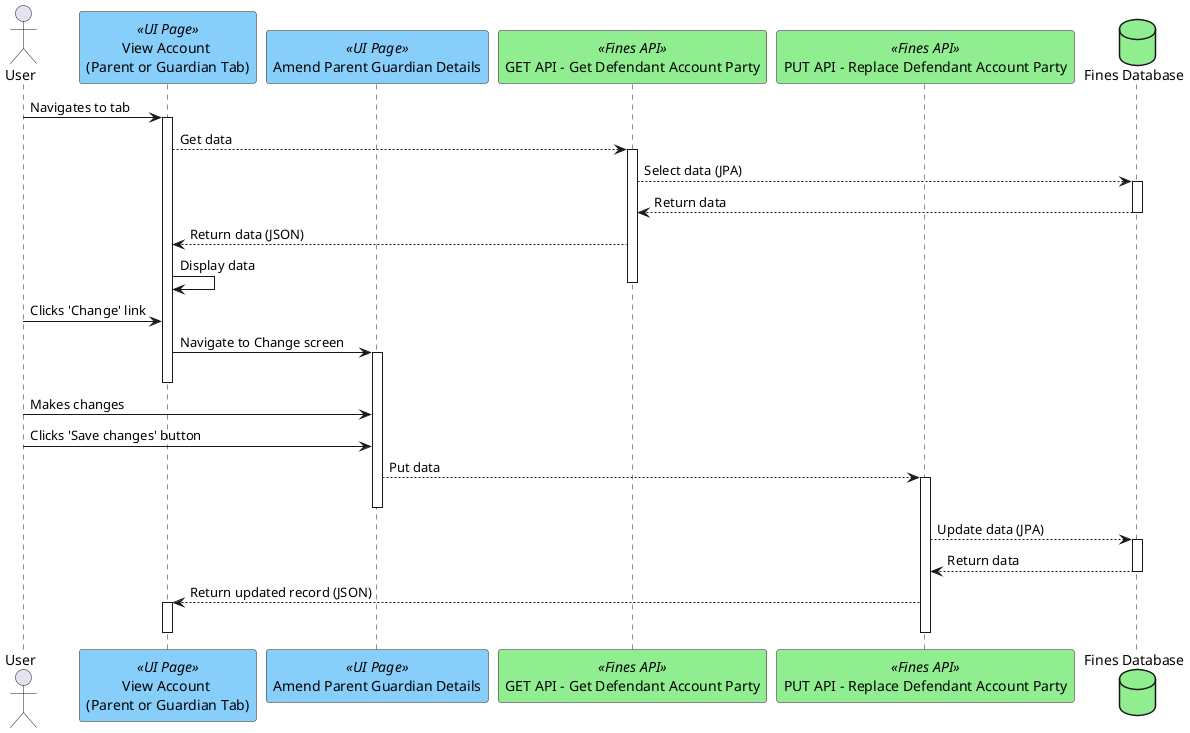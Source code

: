 @startuml
actor User
participant "View Account \n(Parent or Guardian Tab)" as viewScreen <<UI Page>> #lightskyblue
participant "Amend Parent Guardian Details" as changeScreen <<UI Page>> #lightskyblue
participant "GET API - Get Defendant Account Party" as getapi <<Fines API>> #lightgreen
participant "PUT API - Replace Defendant Account Party" as putapi <<Fines API>> #lightgreen
database "Fines Database" as db #lightgreen

User -> viewScreen ++ : Navigates to tab
viewScreen --> getapi ++ : Get data
getapi --> db ++ : Select data (JPA)
db --> getapi : Return data
db --
getapi --> viewScreen : Return data (JSON)
viewScreen -> viewScreen : Display data
getapi --
User -> viewScreen : Clicks 'Change' link
viewScreen -> changeScreen ++: Navigate to Change screen
viewScreen --
User -> changeScreen : Makes changes
User -> changeScreen : Clicks 'Save changes' button
changeScreen --> putapi ++ : Put data
changeScreen --
putapi --> db ++ : Update data (JPA)
db --> putapi : Return data
db --
putapi --> viewScreen ++ : Return updated record (JSON)
viewScreen --
putapi --
@enduml
